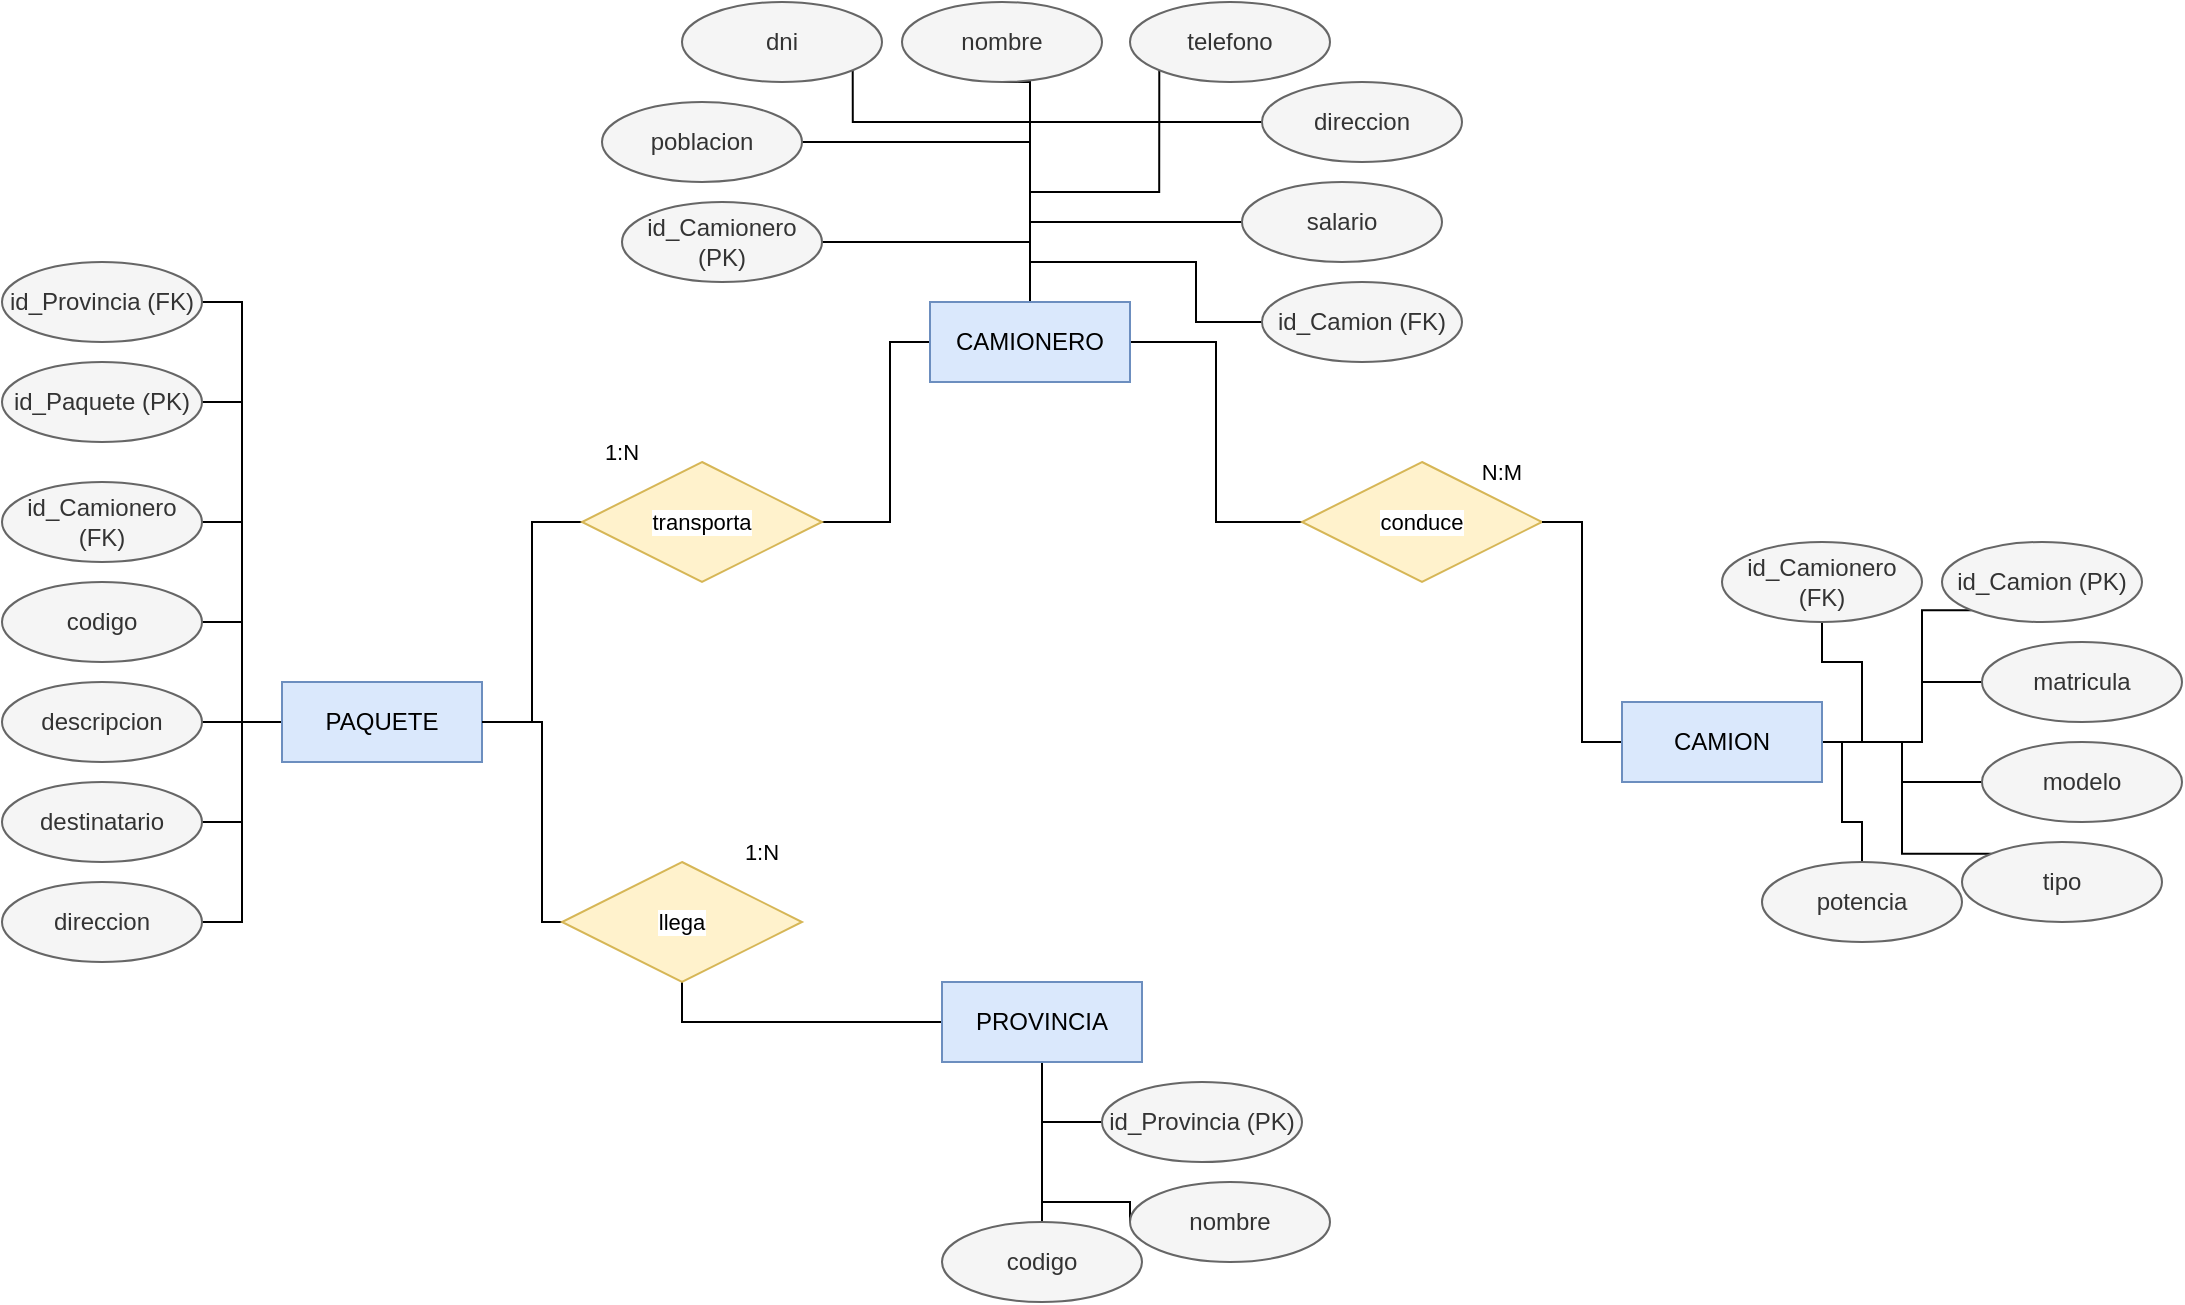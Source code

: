 <mxfile version="28.2.8">
  <diagram name="Página-1" id="lNWm3RPVkYr5qVB4js5Q">
    <mxGraphModel dx="1220" dy="793" grid="1" gridSize="10" guides="1" tooltips="1" connect="1" arrows="1" fold="1" page="1" pageScale="1" pageWidth="1169" pageHeight="827" math="0" shadow="0">
      <root>
        <mxCell id="0" />
        <mxCell id="1" parent="0" />
        <mxCell id="5xnsENIm2od7bIKtMCNN-10" style="edgeStyle=orthogonalEdgeStyle;rounded=0;orthogonalLoop=1;jettySize=auto;html=1;entryX=0.5;entryY=1;entryDx=0;entryDy=0;endArrow=none;endFill=0;" edge="1" parent="1" source="5xnsENIm2od7bIKtMCNN-1" target="5xnsENIm2od7bIKtMCNN-5">
          <mxGeometry relative="1" as="geometry">
            <Array as="points">
              <mxPoint x="574" y="120" />
            </Array>
          </mxGeometry>
        </mxCell>
        <mxCell id="5xnsENIm2od7bIKtMCNN-11" style="edgeStyle=orthogonalEdgeStyle;shape=connector;rounded=0;orthogonalLoop=1;jettySize=auto;html=1;entryX=1;entryY=0.5;entryDx=0;entryDy=0;strokeColor=default;align=center;verticalAlign=middle;fontFamily=Helvetica;fontSize=11;fontColor=default;labelBackgroundColor=default;endArrow=none;endFill=0;" edge="1" parent="1" source="5xnsENIm2od7bIKtMCNN-1" target="5xnsENIm2od7bIKtMCNN-2">
          <mxGeometry relative="1" as="geometry">
            <Array as="points">
              <mxPoint x="574" y="200" />
            </Array>
          </mxGeometry>
        </mxCell>
        <mxCell id="5xnsENIm2od7bIKtMCNN-12" style="edgeStyle=orthogonalEdgeStyle;shape=connector;rounded=0;orthogonalLoop=1;jettySize=auto;html=1;entryX=1;entryY=0.5;entryDx=0;entryDy=0;strokeColor=default;align=center;verticalAlign=middle;fontFamily=Helvetica;fontSize=11;fontColor=default;labelBackgroundColor=default;endArrow=none;endFill=0;" edge="1" parent="1" source="5xnsENIm2od7bIKtMCNN-1" target="5xnsENIm2od7bIKtMCNN-9">
          <mxGeometry relative="1" as="geometry">
            <Array as="points">
              <mxPoint x="574" y="150" />
            </Array>
          </mxGeometry>
        </mxCell>
        <mxCell id="5xnsENIm2od7bIKtMCNN-13" style="edgeStyle=orthogonalEdgeStyle;shape=connector;rounded=0;orthogonalLoop=1;jettySize=auto;html=1;entryX=1;entryY=1;entryDx=0;entryDy=0;strokeColor=default;align=center;verticalAlign=middle;fontFamily=Helvetica;fontSize=11;fontColor=default;labelBackgroundColor=default;endArrow=none;endFill=0;" edge="1" parent="1" source="5xnsENIm2od7bIKtMCNN-1" target="5xnsENIm2od7bIKtMCNN-4">
          <mxGeometry relative="1" as="geometry">
            <Array as="points">
              <mxPoint x="574" y="140" />
              <mxPoint x="485" y="140" />
            </Array>
          </mxGeometry>
        </mxCell>
        <mxCell id="5xnsENIm2od7bIKtMCNN-15" style="edgeStyle=orthogonalEdgeStyle;shape=connector;rounded=0;orthogonalLoop=1;jettySize=auto;html=1;entryX=0;entryY=1;entryDx=0;entryDy=0;strokeColor=default;align=center;verticalAlign=middle;fontFamily=Helvetica;fontSize=11;fontColor=default;labelBackgroundColor=default;endArrow=none;endFill=0;" edge="1" parent="1" source="5xnsENIm2od7bIKtMCNN-1" target="5xnsENIm2od7bIKtMCNN-6">
          <mxGeometry relative="1" as="geometry" />
        </mxCell>
        <mxCell id="5xnsENIm2od7bIKtMCNN-17" style="edgeStyle=orthogonalEdgeStyle;shape=connector;rounded=0;orthogonalLoop=1;jettySize=auto;html=1;entryX=0;entryY=0.5;entryDx=0;entryDy=0;strokeColor=default;align=center;verticalAlign=middle;fontFamily=Helvetica;fontSize=11;fontColor=default;labelBackgroundColor=default;endArrow=none;endFill=0;" edge="1" parent="1" source="5xnsENIm2od7bIKtMCNN-1" target="5xnsENIm2od7bIKtMCNN-8">
          <mxGeometry relative="1" as="geometry">
            <Array as="points">
              <mxPoint x="574" y="190" />
            </Array>
          </mxGeometry>
        </mxCell>
        <mxCell id="5xnsENIm2od7bIKtMCNN-18" style="edgeStyle=orthogonalEdgeStyle;shape=connector;rounded=0;orthogonalLoop=1;jettySize=auto;html=1;entryX=0;entryY=0.5;entryDx=0;entryDy=0;strokeColor=default;align=center;verticalAlign=middle;fontFamily=Helvetica;fontSize=11;fontColor=default;labelBackgroundColor=default;endArrow=none;endFill=0;" edge="1" parent="1" source="5xnsENIm2od7bIKtMCNN-1" target="5xnsENIm2od7bIKtMCNN-7">
          <mxGeometry relative="1" as="geometry">
            <Array as="points">
              <mxPoint x="574" y="140" />
            </Array>
          </mxGeometry>
        </mxCell>
        <mxCell id="5xnsENIm2od7bIKtMCNN-22" style="edgeStyle=orthogonalEdgeStyle;shape=connector;rounded=0;orthogonalLoop=1;jettySize=auto;html=1;entryX=1;entryY=0.5;entryDx=0;entryDy=0;strokeColor=default;align=center;verticalAlign=middle;fontFamily=Helvetica;fontSize=11;fontColor=default;labelBackgroundColor=default;endArrow=none;endFill=0;" edge="1" parent="1" source="5xnsENIm2od7bIKtMCNN-1" target="5xnsENIm2od7bIKtMCNN-21">
          <mxGeometry relative="1" as="geometry">
            <Array as="points">
              <mxPoint x="504" y="250" />
              <mxPoint x="504" y="340" />
            </Array>
          </mxGeometry>
        </mxCell>
        <mxCell id="5xnsENIm2od7bIKtMCNN-52" style="edgeStyle=orthogonalEdgeStyle;shape=connector;rounded=0;orthogonalLoop=1;jettySize=auto;html=1;entryX=0;entryY=0.5;entryDx=0;entryDy=0;strokeColor=default;align=center;verticalAlign=middle;fontFamily=Helvetica;fontSize=11;fontColor=default;labelBackgroundColor=default;endArrow=none;endFill=0;" edge="1" parent="1" source="5xnsENIm2od7bIKtMCNN-1" target="5xnsENIm2od7bIKtMCNN-51">
          <mxGeometry relative="1" as="geometry" />
        </mxCell>
        <mxCell id="5xnsENIm2od7bIKtMCNN-59" style="edgeStyle=orthogonalEdgeStyle;shape=connector;rounded=0;orthogonalLoop=1;jettySize=auto;html=1;entryX=0;entryY=0.5;entryDx=0;entryDy=0;strokeColor=default;align=center;verticalAlign=middle;fontFamily=Helvetica;fontSize=11;fontColor=default;labelBackgroundColor=default;endArrow=none;endFill=0;" edge="1" parent="1" source="5xnsENIm2od7bIKtMCNN-1" target="5xnsENIm2od7bIKtMCNN-58">
          <mxGeometry relative="1" as="geometry">
            <Array as="points">
              <mxPoint x="574" y="210" />
              <mxPoint x="657" y="210" />
              <mxPoint x="657" y="240" />
            </Array>
          </mxGeometry>
        </mxCell>
        <mxCell id="5xnsENIm2od7bIKtMCNN-1" value="CAMIONERO" style="whiteSpace=wrap;html=1;align=center;fillColor=#dae8fc;strokeColor=#6c8ebf;" vertex="1" parent="1">
          <mxGeometry x="524" y="230" width="100" height="40" as="geometry" />
        </mxCell>
        <mxCell id="5xnsENIm2od7bIKtMCNN-2" value="id_Camionero (PK)" style="ellipse;whiteSpace=wrap;html=1;align=center;fillColor=#f5f5f5;fontColor=#333333;strokeColor=#666666;" vertex="1" parent="1">
          <mxGeometry x="370" y="180" width="100" height="40" as="geometry" />
        </mxCell>
        <mxCell id="5xnsENIm2od7bIKtMCNN-4" value="dni" style="ellipse;whiteSpace=wrap;html=1;align=center;fillColor=#f5f5f5;fontColor=#333333;strokeColor=#666666;" vertex="1" parent="1">
          <mxGeometry x="400" y="80" width="100" height="40" as="geometry" />
        </mxCell>
        <mxCell id="5xnsENIm2od7bIKtMCNN-5" value="nombre" style="ellipse;whiteSpace=wrap;html=1;align=center;fillColor=#f5f5f5;fontColor=#333333;strokeColor=#666666;" vertex="1" parent="1">
          <mxGeometry x="510" y="80" width="100" height="40" as="geometry" />
        </mxCell>
        <mxCell id="5xnsENIm2od7bIKtMCNN-6" value="telefono" style="ellipse;whiteSpace=wrap;html=1;align=center;fillColor=#f5f5f5;fontColor=#333333;strokeColor=#666666;" vertex="1" parent="1">
          <mxGeometry x="624" y="80" width="100" height="40" as="geometry" />
        </mxCell>
        <mxCell id="5xnsENIm2od7bIKtMCNN-7" value="direccion" style="ellipse;whiteSpace=wrap;html=1;align=center;fillColor=#f5f5f5;fontColor=#333333;strokeColor=#666666;" vertex="1" parent="1">
          <mxGeometry x="690" y="120" width="100" height="40" as="geometry" />
        </mxCell>
        <mxCell id="5xnsENIm2od7bIKtMCNN-8" value="salario" style="ellipse;whiteSpace=wrap;html=1;align=center;fillColor=#f5f5f5;fontColor=#333333;strokeColor=#666666;" vertex="1" parent="1">
          <mxGeometry x="680" y="170" width="100" height="40" as="geometry" />
        </mxCell>
        <mxCell id="5xnsENIm2od7bIKtMCNN-9" value="poblacion" style="ellipse;whiteSpace=wrap;html=1;align=center;fillColor=#f5f5f5;fontColor=#333333;strokeColor=#666666;" vertex="1" parent="1">
          <mxGeometry x="360" y="130" width="100" height="40" as="geometry" />
        </mxCell>
        <mxCell id="5xnsENIm2od7bIKtMCNN-32" style="edgeStyle=orthogonalEdgeStyle;shape=connector;rounded=0;orthogonalLoop=1;jettySize=auto;html=1;entryX=1;entryY=0.5;entryDx=0;entryDy=0;strokeColor=default;align=center;verticalAlign=middle;fontFamily=Helvetica;fontSize=11;fontColor=default;labelBackgroundColor=default;endArrow=none;endFill=0;" edge="1" parent="1" source="5xnsENIm2od7bIKtMCNN-20" target="5xnsENIm2od7bIKtMCNN-26">
          <mxGeometry relative="1" as="geometry" />
        </mxCell>
        <mxCell id="5xnsENIm2od7bIKtMCNN-33" style="edgeStyle=orthogonalEdgeStyle;shape=connector;rounded=0;orthogonalLoop=1;jettySize=auto;html=1;entryX=1;entryY=0.5;entryDx=0;entryDy=0;strokeColor=default;align=center;verticalAlign=middle;fontFamily=Helvetica;fontSize=11;fontColor=default;labelBackgroundColor=default;endArrow=none;endFill=0;" edge="1" parent="1" source="5xnsENIm2od7bIKtMCNN-20" target="5xnsENIm2od7bIKtMCNN-28">
          <mxGeometry relative="1" as="geometry" />
        </mxCell>
        <mxCell id="5xnsENIm2od7bIKtMCNN-34" style="edgeStyle=orthogonalEdgeStyle;shape=connector;rounded=0;orthogonalLoop=1;jettySize=auto;html=1;entryX=1;entryY=0.5;entryDx=0;entryDy=0;strokeColor=default;align=center;verticalAlign=middle;fontFamily=Helvetica;fontSize=11;fontColor=default;labelBackgroundColor=default;endArrow=none;endFill=0;" edge="1" parent="1" source="5xnsENIm2od7bIKtMCNN-20" target="5xnsENIm2od7bIKtMCNN-31">
          <mxGeometry relative="1" as="geometry" />
        </mxCell>
        <mxCell id="5xnsENIm2od7bIKtMCNN-35" style="edgeStyle=orthogonalEdgeStyle;shape=connector;rounded=0;orthogonalLoop=1;jettySize=auto;html=1;entryX=1;entryY=0.5;entryDx=0;entryDy=0;strokeColor=default;align=center;verticalAlign=middle;fontFamily=Helvetica;fontSize=11;fontColor=default;labelBackgroundColor=default;endArrow=none;endFill=0;" edge="1" parent="1" source="5xnsENIm2od7bIKtMCNN-20" target="5xnsENIm2od7bIKtMCNN-30">
          <mxGeometry relative="1" as="geometry" />
        </mxCell>
        <mxCell id="5xnsENIm2od7bIKtMCNN-36" style="edgeStyle=orthogonalEdgeStyle;shape=connector;rounded=0;orthogonalLoop=1;jettySize=auto;html=1;entryX=1;entryY=0.5;entryDx=0;entryDy=0;strokeColor=default;align=center;verticalAlign=middle;fontFamily=Helvetica;fontSize=11;fontColor=default;labelBackgroundColor=default;endArrow=none;endFill=0;" edge="1" parent="1" source="5xnsENIm2od7bIKtMCNN-20" target="5xnsENIm2od7bIKtMCNN-29">
          <mxGeometry relative="1" as="geometry" />
        </mxCell>
        <mxCell id="5xnsENIm2od7bIKtMCNN-41" style="edgeStyle=orthogonalEdgeStyle;shape=connector;rounded=0;orthogonalLoop=1;jettySize=auto;html=1;entryX=0;entryY=0.5;entryDx=0;entryDy=0;strokeColor=default;align=center;verticalAlign=middle;fontFamily=Helvetica;fontSize=11;fontColor=default;labelBackgroundColor=default;endArrow=none;endFill=0;" edge="1" parent="1" source="5xnsENIm2od7bIKtMCNN-20" target="5xnsENIm2od7bIKtMCNN-39">
          <mxGeometry relative="1" as="geometry">
            <Array as="points">
              <mxPoint x="330" y="440" />
              <mxPoint x="330" y="540" />
            </Array>
          </mxGeometry>
        </mxCell>
        <mxCell id="5xnsENIm2od7bIKtMCNN-44" style="edgeStyle=orthogonalEdgeStyle;shape=connector;rounded=0;orthogonalLoop=1;jettySize=auto;html=1;entryX=1;entryY=0.5;entryDx=0;entryDy=0;strokeColor=default;align=center;verticalAlign=middle;fontFamily=Helvetica;fontSize=11;fontColor=default;labelBackgroundColor=default;endArrow=none;endFill=0;" edge="1" parent="1" source="5xnsENIm2od7bIKtMCNN-20" target="5xnsENIm2od7bIKtMCNN-43">
          <mxGeometry relative="1" as="geometry" />
        </mxCell>
        <mxCell id="5xnsENIm2od7bIKtMCNN-73" style="edgeStyle=orthogonalEdgeStyle;shape=connector;rounded=0;orthogonalLoop=1;jettySize=auto;html=1;entryX=1;entryY=0.5;entryDx=0;entryDy=0;strokeColor=default;align=center;verticalAlign=middle;fontFamily=Helvetica;fontSize=11;fontColor=default;labelBackgroundColor=default;endArrow=none;endFill=0;" edge="1" parent="1" source="5xnsENIm2od7bIKtMCNN-20" target="5xnsENIm2od7bIKtMCNN-72">
          <mxGeometry relative="1" as="geometry" />
        </mxCell>
        <mxCell id="5xnsENIm2od7bIKtMCNN-20" value="PAQUETE" style="whiteSpace=wrap;html=1;align=center;fillColor=#dae8fc;strokeColor=#6c8ebf;" vertex="1" parent="1">
          <mxGeometry x="200" y="420" width="100" height="40" as="geometry" />
        </mxCell>
        <mxCell id="5xnsENIm2od7bIKtMCNN-24" style="edgeStyle=orthogonalEdgeStyle;shape=connector;rounded=0;orthogonalLoop=1;jettySize=auto;html=1;entryX=1;entryY=0.5;entryDx=0;entryDy=0;strokeColor=default;align=center;verticalAlign=middle;fontFamily=Helvetica;fontSize=11;fontColor=default;labelBackgroundColor=default;endArrow=none;endFill=0;" edge="1" parent="1" source="5xnsENIm2od7bIKtMCNN-21" target="5xnsENIm2od7bIKtMCNN-20">
          <mxGeometry relative="1" as="geometry" />
        </mxCell>
        <mxCell id="5xnsENIm2od7bIKtMCNN-21" value="transporta" style="shape=rhombus;perimeter=rhombusPerimeter;whiteSpace=wrap;html=1;align=center;fontFamily=Helvetica;fontSize=11;labelBackgroundColor=default;fillColor=#fff2cc;strokeColor=#d6b656;" vertex="1" parent="1">
          <mxGeometry x="350" y="310" width="120" height="60" as="geometry" />
        </mxCell>
        <mxCell id="5xnsENIm2od7bIKtMCNN-25" value="1:N" style="text;html=1;whiteSpace=wrap;strokeColor=none;fillColor=none;align=center;verticalAlign=middle;rounded=0;fontFamily=Helvetica;fontSize=11;fontColor=default;labelBackgroundColor=default;" vertex="1" parent="1">
          <mxGeometry x="340" y="290" width="60" height="30" as="geometry" />
        </mxCell>
        <mxCell id="5xnsENIm2od7bIKtMCNN-26" value="id_Camionero (FK)" style="ellipse;whiteSpace=wrap;html=1;align=center;fillColor=#f5f5f5;fontColor=#333333;strokeColor=#666666;" vertex="1" parent="1">
          <mxGeometry x="60" y="320" width="100" height="40" as="geometry" />
        </mxCell>
        <mxCell id="5xnsENIm2od7bIKtMCNN-28" value="codigo" style="ellipse;whiteSpace=wrap;html=1;align=center;fillColor=#f5f5f5;fontColor=#333333;strokeColor=#666666;" vertex="1" parent="1">
          <mxGeometry x="60" y="370" width="100" height="40" as="geometry" />
        </mxCell>
        <mxCell id="5xnsENIm2od7bIKtMCNN-29" value="descripcion" style="ellipse;whiteSpace=wrap;html=1;align=center;fillColor=#f5f5f5;fontColor=#333333;strokeColor=#666666;" vertex="1" parent="1">
          <mxGeometry x="60" y="420" width="100" height="40" as="geometry" />
        </mxCell>
        <mxCell id="5xnsENIm2od7bIKtMCNN-30" value="destinatario" style="ellipse;whiteSpace=wrap;html=1;align=center;fillColor=#f5f5f5;fontColor=#333333;strokeColor=#666666;" vertex="1" parent="1">
          <mxGeometry x="60" y="470" width="100" height="40" as="geometry" />
        </mxCell>
        <mxCell id="5xnsENIm2od7bIKtMCNN-31" value="direccion" style="ellipse;whiteSpace=wrap;html=1;align=center;fillColor=#f5f5f5;fontColor=#333333;strokeColor=#666666;" vertex="1" parent="1">
          <mxGeometry x="60" y="520" width="100" height="40" as="geometry" />
        </mxCell>
        <mxCell id="5xnsENIm2od7bIKtMCNN-40" style="edgeStyle=orthogonalEdgeStyle;shape=connector;rounded=0;orthogonalLoop=1;jettySize=auto;html=1;entryX=0.5;entryY=1;entryDx=0;entryDy=0;strokeColor=default;align=center;verticalAlign=middle;fontFamily=Helvetica;fontSize=11;fontColor=default;labelBackgroundColor=default;endArrow=none;endFill=0;" edge="1" parent="1" source="5xnsENIm2od7bIKtMCNN-37" target="5xnsENIm2od7bIKtMCNN-39">
          <mxGeometry relative="1" as="geometry" />
        </mxCell>
        <mxCell id="5xnsENIm2od7bIKtMCNN-48" style="edgeStyle=orthogonalEdgeStyle;shape=connector;rounded=0;orthogonalLoop=1;jettySize=auto;html=1;entryX=0.5;entryY=0;entryDx=0;entryDy=0;strokeColor=default;align=center;verticalAlign=middle;fontFamily=Helvetica;fontSize=11;fontColor=default;labelBackgroundColor=default;endArrow=none;endFill=0;" edge="1" parent="1" source="5xnsENIm2od7bIKtMCNN-37" target="5xnsENIm2od7bIKtMCNN-45">
          <mxGeometry relative="1" as="geometry" />
        </mxCell>
        <mxCell id="5xnsENIm2od7bIKtMCNN-50" style="edgeStyle=orthogonalEdgeStyle;shape=connector;rounded=0;orthogonalLoop=1;jettySize=auto;html=1;entryX=0;entryY=0.5;entryDx=0;entryDy=0;strokeColor=default;align=center;verticalAlign=middle;fontFamily=Helvetica;fontSize=11;fontColor=default;labelBackgroundColor=default;endArrow=none;endFill=0;" edge="1" parent="1" source="5xnsENIm2od7bIKtMCNN-37" target="5xnsENIm2od7bIKtMCNN-47">
          <mxGeometry relative="1" as="geometry">
            <Array as="points">
              <mxPoint x="580" y="680" />
              <mxPoint x="624" y="680" />
            </Array>
          </mxGeometry>
        </mxCell>
        <mxCell id="5xnsENIm2od7bIKtMCNN-71" style="edgeStyle=orthogonalEdgeStyle;shape=connector;rounded=0;orthogonalLoop=1;jettySize=auto;html=1;entryX=0;entryY=0.5;entryDx=0;entryDy=0;strokeColor=default;align=center;verticalAlign=middle;fontFamily=Helvetica;fontSize=11;fontColor=default;labelBackgroundColor=default;endArrow=none;endFill=0;" edge="1" parent="1" source="5xnsENIm2od7bIKtMCNN-37" target="5xnsENIm2od7bIKtMCNN-70">
          <mxGeometry relative="1" as="geometry" />
        </mxCell>
        <mxCell id="5xnsENIm2od7bIKtMCNN-37" value="PROVINCIA" style="whiteSpace=wrap;html=1;align=center;fillColor=#dae8fc;strokeColor=#6c8ebf;" vertex="1" parent="1">
          <mxGeometry x="530" y="570" width="100" height="40" as="geometry" />
        </mxCell>
        <mxCell id="5xnsENIm2od7bIKtMCNN-39" value="llega" style="shape=rhombus;perimeter=rhombusPerimeter;whiteSpace=wrap;html=1;align=center;fontFamily=Helvetica;fontSize=11;labelBackgroundColor=default;fillColor=#fff2cc;strokeColor=#d6b656;" vertex="1" parent="1">
          <mxGeometry x="340" y="510" width="120" height="60" as="geometry" />
        </mxCell>
        <mxCell id="5xnsENIm2od7bIKtMCNN-42" value="1:N" style="text;html=1;whiteSpace=wrap;strokeColor=none;fillColor=none;align=center;verticalAlign=middle;rounded=0;fontFamily=Helvetica;fontSize=11;fontColor=default;labelBackgroundColor=default;" vertex="1" parent="1">
          <mxGeometry x="410" y="490" width="60" height="30" as="geometry" />
        </mxCell>
        <mxCell id="5xnsENIm2od7bIKtMCNN-43" value="id_Paquete (PK)" style="ellipse;whiteSpace=wrap;html=1;align=center;fillColor=#f5f5f5;fontColor=#333333;strokeColor=#666666;" vertex="1" parent="1">
          <mxGeometry x="60" y="260" width="100" height="40" as="geometry" />
        </mxCell>
        <mxCell id="5xnsENIm2od7bIKtMCNN-45" value="codigo" style="ellipse;whiteSpace=wrap;html=1;align=center;fillColor=#f5f5f5;fontColor=#333333;strokeColor=#666666;" vertex="1" parent="1">
          <mxGeometry x="530" y="690" width="100" height="40" as="geometry" />
        </mxCell>
        <mxCell id="5xnsENIm2od7bIKtMCNN-47" value="nombre" style="ellipse;whiteSpace=wrap;html=1;align=center;fillColor=#f5f5f5;fontColor=#333333;strokeColor=#666666;" vertex="1" parent="1">
          <mxGeometry x="624" y="670" width="100" height="40" as="geometry" />
        </mxCell>
        <mxCell id="5xnsENIm2od7bIKtMCNN-51" value="conduce" style="shape=rhombus;perimeter=rhombusPerimeter;whiteSpace=wrap;html=1;align=center;fontFamily=Helvetica;fontSize=11;labelBackgroundColor=default;fillColor=#fff2cc;strokeColor=#d6b656;" vertex="1" parent="1">
          <mxGeometry x="710" y="310" width="120" height="60" as="geometry" />
        </mxCell>
        <mxCell id="5xnsENIm2od7bIKtMCNN-54" style="edgeStyle=orthogonalEdgeStyle;shape=connector;rounded=0;orthogonalLoop=1;jettySize=auto;html=1;entryX=1;entryY=0.5;entryDx=0;entryDy=0;strokeColor=default;align=center;verticalAlign=middle;fontFamily=Helvetica;fontSize=11;fontColor=default;labelBackgroundColor=default;endArrow=none;endFill=0;" edge="1" parent="1" source="5xnsENIm2od7bIKtMCNN-53" target="5xnsENIm2od7bIKtMCNN-51">
          <mxGeometry relative="1" as="geometry" />
        </mxCell>
        <mxCell id="5xnsENIm2od7bIKtMCNN-64" style="edgeStyle=orthogonalEdgeStyle;shape=connector;rounded=0;orthogonalLoop=1;jettySize=auto;html=1;entryX=0.5;entryY=1;entryDx=0;entryDy=0;strokeColor=default;align=center;verticalAlign=middle;fontFamily=Helvetica;fontSize=11;fontColor=default;labelBackgroundColor=default;endArrow=none;endFill=0;" edge="1" parent="1" source="5xnsENIm2od7bIKtMCNN-53" target="5xnsENIm2od7bIKtMCNN-56">
          <mxGeometry relative="1" as="geometry">
            <Array as="points">
              <mxPoint x="990" y="450" />
              <mxPoint x="990" y="410" />
              <mxPoint x="970" y="410" />
            </Array>
          </mxGeometry>
        </mxCell>
        <mxCell id="5xnsENIm2od7bIKtMCNN-65" style="edgeStyle=orthogonalEdgeStyle;shape=connector;rounded=0;orthogonalLoop=1;jettySize=auto;html=1;entryX=0;entryY=1;entryDx=0;entryDy=0;strokeColor=default;align=center;verticalAlign=middle;fontFamily=Helvetica;fontSize=11;fontColor=default;labelBackgroundColor=default;endArrow=none;endFill=0;" edge="1" parent="1" source="5xnsENIm2od7bIKtMCNN-53" target="5xnsENIm2od7bIKtMCNN-57">
          <mxGeometry relative="1" as="geometry">
            <Array as="points">
              <mxPoint x="1020" y="450" />
              <mxPoint x="1020" y="384" />
            </Array>
          </mxGeometry>
        </mxCell>
        <mxCell id="5xnsENIm2od7bIKtMCNN-66" style="edgeStyle=orthogonalEdgeStyle;shape=connector;rounded=0;orthogonalLoop=1;jettySize=auto;html=1;entryX=0;entryY=0.5;entryDx=0;entryDy=0;strokeColor=default;align=center;verticalAlign=middle;fontFamily=Helvetica;fontSize=11;fontColor=default;labelBackgroundColor=default;endArrow=none;endFill=0;" edge="1" parent="1" source="5xnsENIm2od7bIKtMCNN-53" target="5xnsENIm2od7bIKtMCNN-60">
          <mxGeometry relative="1" as="geometry">
            <Array as="points">
              <mxPoint x="1020" y="450" />
              <mxPoint x="1020" y="420" />
            </Array>
          </mxGeometry>
        </mxCell>
        <mxCell id="5xnsENIm2od7bIKtMCNN-67" style="edgeStyle=orthogonalEdgeStyle;shape=connector;rounded=0;orthogonalLoop=1;jettySize=auto;html=1;entryX=0;entryY=0.5;entryDx=0;entryDy=0;strokeColor=default;align=center;verticalAlign=middle;fontFamily=Helvetica;fontSize=11;fontColor=default;labelBackgroundColor=default;endArrow=none;endFill=0;" edge="1" parent="1" source="5xnsENIm2od7bIKtMCNN-53" target="5xnsENIm2od7bIKtMCNN-61">
          <mxGeometry relative="1" as="geometry" />
        </mxCell>
        <mxCell id="5xnsENIm2od7bIKtMCNN-68" style="edgeStyle=orthogonalEdgeStyle;shape=connector;rounded=0;orthogonalLoop=1;jettySize=auto;html=1;entryX=0;entryY=0;entryDx=0;entryDy=0;strokeColor=default;align=center;verticalAlign=middle;fontFamily=Helvetica;fontSize=11;fontColor=default;labelBackgroundColor=default;endArrow=none;endFill=0;" edge="1" parent="1" source="5xnsENIm2od7bIKtMCNN-53" target="5xnsENIm2od7bIKtMCNN-62">
          <mxGeometry relative="1" as="geometry">
            <Array as="points">
              <mxPoint x="1010" y="450" />
              <mxPoint x="1010" y="506" />
            </Array>
          </mxGeometry>
        </mxCell>
        <mxCell id="5xnsENIm2od7bIKtMCNN-69" style="edgeStyle=orthogonalEdgeStyle;shape=connector;rounded=0;orthogonalLoop=1;jettySize=auto;html=1;entryX=0.5;entryY=0;entryDx=0;entryDy=0;strokeColor=default;align=center;verticalAlign=middle;fontFamily=Helvetica;fontSize=11;fontColor=default;labelBackgroundColor=default;endArrow=none;endFill=0;" edge="1" parent="1" source="5xnsENIm2od7bIKtMCNN-53" target="5xnsENIm2od7bIKtMCNN-63">
          <mxGeometry relative="1" as="geometry">
            <Array as="points">
              <mxPoint x="980" y="450" />
              <mxPoint x="980" y="490" />
              <mxPoint x="990" y="490" />
            </Array>
          </mxGeometry>
        </mxCell>
        <mxCell id="5xnsENIm2od7bIKtMCNN-53" value="CAMION" style="whiteSpace=wrap;html=1;align=center;fillColor=#dae8fc;strokeColor=#6c8ebf;" vertex="1" parent="1">
          <mxGeometry x="870" y="430" width="100" height="40" as="geometry" />
        </mxCell>
        <mxCell id="5xnsENIm2od7bIKtMCNN-55" value="N:M" style="text;html=1;whiteSpace=wrap;strokeColor=none;fillColor=none;align=center;verticalAlign=middle;rounded=0;fontFamily=Helvetica;fontSize=11;fontColor=default;labelBackgroundColor=default;" vertex="1" parent="1">
          <mxGeometry x="780" y="300" width="60" height="30" as="geometry" />
        </mxCell>
        <mxCell id="5xnsENIm2od7bIKtMCNN-56" value="id_Camionero (FK)" style="ellipse;whiteSpace=wrap;html=1;align=center;fillColor=#f5f5f5;fontColor=#333333;strokeColor=#666666;" vertex="1" parent="1">
          <mxGeometry x="920" y="350" width="100" height="40" as="geometry" />
        </mxCell>
        <mxCell id="5xnsENIm2od7bIKtMCNN-57" value="id_Camion (PK)" style="ellipse;whiteSpace=wrap;html=1;align=center;fillColor=#f5f5f5;fontColor=#333333;strokeColor=#666666;" vertex="1" parent="1">
          <mxGeometry x="1030" y="350" width="100" height="40" as="geometry" />
        </mxCell>
        <mxCell id="5xnsENIm2od7bIKtMCNN-58" value="id_Camion (FK)" style="ellipse;whiteSpace=wrap;html=1;align=center;fillColor=#f5f5f5;fontColor=#333333;strokeColor=#666666;" vertex="1" parent="1">
          <mxGeometry x="690" y="220" width="100" height="40" as="geometry" />
        </mxCell>
        <mxCell id="5xnsENIm2od7bIKtMCNN-60" value="matricula" style="ellipse;whiteSpace=wrap;html=1;align=center;fillColor=#f5f5f5;fontColor=#333333;strokeColor=#666666;" vertex="1" parent="1">
          <mxGeometry x="1050" y="400" width="100" height="40" as="geometry" />
        </mxCell>
        <mxCell id="5xnsENIm2od7bIKtMCNN-61" value="modelo" style="ellipse;whiteSpace=wrap;html=1;align=center;fillColor=#f5f5f5;fontColor=#333333;strokeColor=#666666;" vertex="1" parent="1">
          <mxGeometry x="1050" y="450" width="100" height="40" as="geometry" />
        </mxCell>
        <mxCell id="5xnsENIm2od7bIKtMCNN-62" value="tipo" style="ellipse;whiteSpace=wrap;html=1;align=center;fillColor=#f5f5f5;fontColor=#333333;strokeColor=#666666;" vertex="1" parent="1">
          <mxGeometry x="1040" y="500" width="100" height="40" as="geometry" />
        </mxCell>
        <mxCell id="5xnsENIm2od7bIKtMCNN-63" value="potencia" style="ellipse;whiteSpace=wrap;html=1;align=center;fillColor=#f5f5f5;fontColor=#333333;strokeColor=#666666;" vertex="1" parent="1">
          <mxGeometry x="940" y="510" width="100" height="40" as="geometry" />
        </mxCell>
        <mxCell id="5xnsENIm2od7bIKtMCNN-70" value="id_Provincia (PK)" style="ellipse;whiteSpace=wrap;html=1;align=center;fillColor=#f5f5f5;fontColor=#333333;strokeColor=#666666;" vertex="1" parent="1">
          <mxGeometry x="610" y="620" width="100" height="40" as="geometry" />
        </mxCell>
        <mxCell id="5xnsENIm2od7bIKtMCNN-72" value="id_Provincia (FK)" style="ellipse;whiteSpace=wrap;html=1;align=center;fillColor=#f5f5f5;fontColor=#333333;strokeColor=#666666;" vertex="1" parent="1">
          <mxGeometry x="60" y="210" width="100" height="40" as="geometry" />
        </mxCell>
      </root>
    </mxGraphModel>
  </diagram>
</mxfile>
